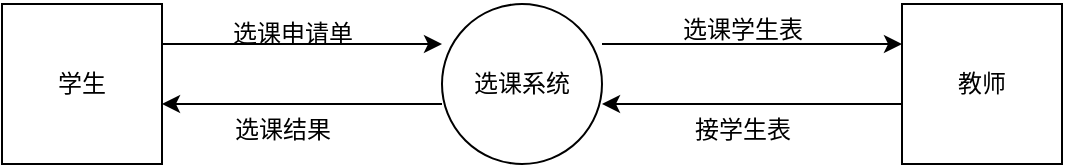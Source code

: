 <mxfile version="22.0.8" type="github">
  <diagram name="第 1 页" id="bhrM9HwYXpE_PtT0E1oA">
    <mxGraphModel dx="1001" dy="577" grid="1" gridSize="10" guides="1" tooltips="1" connect="1" arrows="1" fold="1" page="1" pageScale="1" pageWidth="3300" pageHeight="4681" math="0" shadow="0">
      <root>
        <mxCell id="0" />
        <mxCell id="1" parent="0" />
        <mxCell id="VghxDVPkOgiwjmBQBOrj-5" value="" style="edgeStyle=orthogonalEdgeStyle;rounded=0;orthogonalLoop=1;jettySize=auto;html=1;entryX=0;entryY=0.5;entryDx=0;entryDy=0;" edge="1" parent="1">
          <mxGeometry relative="1" as="geometry">
            <mxPoint x="480" y="380" as="targetPoint" />
            <mxPoint x="340" y="380" as="sourcePoint" />
          </mxGeometry>
        </mxCell>
        <mxCell id="VghxDVPkOgiwjmBQBOrj-2" value="学生" style="whiteSpace=wrap;html=1;aspect=fixed;" vertex="1" parent="1">
          <mxGeometry x="260" y="360" width="80" height="80" as="geometry" />
        </mxCell>
        <mxCell id="VghxDVPkOgiwjmBQBOrj-17" value="" style="edgeStyle=orthogonalEdgeStyle;rounded=0;orthogonalLoop=1;jettySize=auto;html=1;entryX=1;entryY=0.5;entryDx=0;entryDy=0;" edge="1" parent="1">
          <mxGeometry relative="1" as="geometry">
            <mxPoint x="560" y="410" as="targetPoint" />
            <mxPoint x="710" y="410" as="sourcePoint" />
          </mxGeometry>
        </mxCell>
        <mxCell id="VghxDVPkOgiwjmBQBOrj-3" value="教师" style="whiteSpace=wrap;html=1;aspect=fixed;" vertex="1" parent="1">
          <mxGeometry x="710" y="360" width="80" height="80" as="geometry" />
        </mxCell>
        <mxCell id="VghxDVPkOgiwjmBQBOrj-6" value="" style="edgeStyle=orthogonalEdgeStyle;rounded=0;orthogonalLoop=1;jettySize=auto;html=1;entryX=1;entryY=0.5;entryDx=0;entryDy=0;" edge="1" parent="1">
          <mxGeometry relative="1" as="geometry">
            <mxPoint x="340" y="410" as="targetPoint" />
            <mxPoint x="480" y="410" as="sourcePoint" />
          </mxGeometry>
        </mxCell>
        <mxCell id="VghxDVPkOgiwjmBQBOrj-14" value="" style="edgeStyle=orthogonalEdgeStyle;rounded=0;orthogonalLoop=1;jettySize=auto;html=1;entryX=0;entryY=0.5;entryDx=0;entryDy=0;" edge="1" parent="1">
          <mxGeometry relative="1" as="geometry">
            <mxPoint x="710" y="380" as="targetPoint" />
            <mxPoint x="560" y="380" as="sourcePoint" />
          </mxGeometry>
        </mxCell>
        <mxCell id="VghxDVPkOgiwjmBQBOrj-4" value="选课系统" style="ellipse;whiteSpace=wrap;html=1;aspect=fixed;" vertex="1" parent="1">
          <mxGeometry x="480" y="360" width="80" height="80" as="geometry" />
        </mxCell>
        <mxCell id="VghxDVPkOgiwjmBQBOrj-8" value="选课申请单" style="text;html=1;align=center;verticalAlign=middle;resizable=0;points=[];autosize=1;strokeColor=none;fillColor=none;" vertex="1" parent="1">
          <mxGeometry x="365" y="360" width="80" height="30" as="geometry" />
        </mxCell>
        <mxCell id="VghxDVPkOgiwjmBQBOrj-13" value="选课结果" style="text;html=1;align=center;verticalAlign=middle;resizable=0;points=[];autosize=1;strokeColor=none;fillColor=none;" vertex="1" parent="1">
          <mxGeometry x="365" y="408" width="70" height="30" as="geometry" />
        </mxCell>
        <mxCell id="VghxDVPkOgiwjmBQBOrj-20" value="选课学生表" style="text;html=1;align=center;verticalAlign=middle;resizable=0;points=[];autosize=1;strokeColor=none;fillColor=none;" vertex="1" parent="1">
          <mxGeometry x="590" y="358" width="80" height="30" as="geometry" />
        </mxCell>
        <mxCell id="VghxDVPkOgiwjmBQBOrj-22" value="接学生表" style="text;html=1;align=center;verticalAlign=middle;resizable=0;points=[];autosize=1;strokeColor=none;fillColor=none;" vertex="1" parent="1">
          <mxGeometry x="595" y="408" width="70" height="30" as="geometry" />
        </mxCell>
      </root>
    </mxGraphModel>
  </diagram>
</mxfile>
